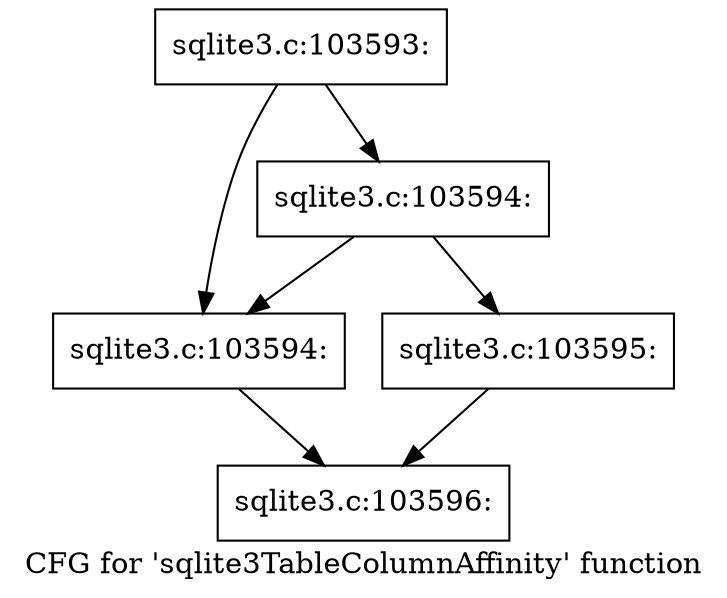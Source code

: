 digraph "CFG for 'sqlite3TableColumnAffinity' function" {
	label="CFG for 'sqlite3TableColumnAffinity' function";

	Node0x55c0f5f15210 [shape=record,label="{sqlite3.c:103593:}"];
	Node0x55c0f5f15210 -> Node0x55c0f8a727e0;
	Node0x55c0f5f15210 -> Node0x55c0f8ad2b50;
	Node0x55c0f8ad2b50 [shape=record,label="{sqlite3.c:103594:}"];
	Node0x55c0f8ad2b50 -> Node0x55c0f8a727e0;
	Node0x55c0f8ad2b50 -> Node0x55c0f8a6f6d0;
	Node0x55c0f8a727e0 [shape=record,label="{sqlite3.c:103594:}"];
	Node0x55c0f8a727e0 -> Node0x55c0f6180d90;
	Node0x55c0f8a6f6d0 [shape=record,label="{sqlite3.c:103595:}"];
	Node0x55c0f8a6f6d0 -> Node0x55c0f6180d90;
	Node0x55c0f6180d90 [shape=record,label="{sqlite3.c:103596:}"];
}
